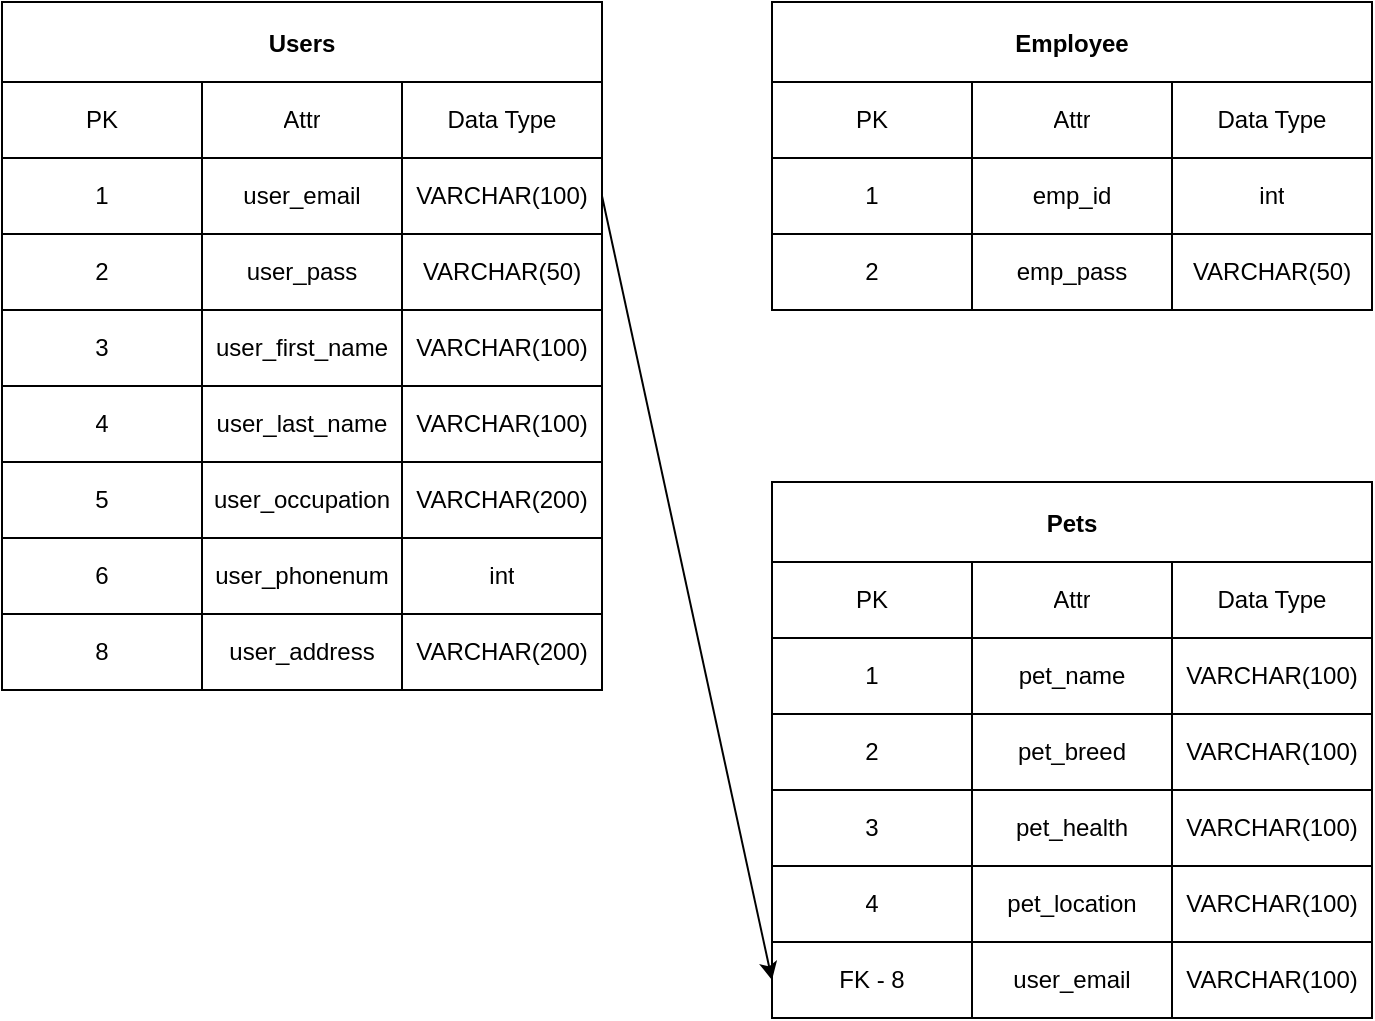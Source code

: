 <mxfile>
    <diagram id="rqhc_ehKTWUuCpzf5ikG" name="Page-1">
        <mxGraphModel dx="1249" dy="976" grid="1" gridSize="10" guides="1" tooltips="1" connect="1" arrows="1" fold="1" page="1" pageScale="1" pageWidth="850" pageHeight="1100" math="0" shadow="0">
            <root>
                <mxCell id="0"/>
                <mxCell id="1" parent="0"/>
                <mxCell id="101" value="Users" style="shape=table;startSize=40;container=1;collapsible=0;childLayout=tableLayout;fontStyle=1;align=center;fillColor=none;" parent="1" vertex="1">
                    <mxGeometry x="40" y="40" width="300" height="344" as="geometry"/>
                </mxCell>
                <mxCell id="102" value="" style="shape=tableRow;horizontal=0;startSize=0;swimlaneHead=0;swimlaneBody=0;top=0;left=0;bottom=0;right=0;collapsible=0;dropTarget=0;fillColor=none;points=[[0,0.5],[1,0.5]];portConstraint=eastwest;" parent="101" vertex="1">
                    <mxGeometry y="40" width="300" height="38" as="geometry"/>
                </mxCell>
                <mxCell id="103" value="PK" style="shape=partialRectangle;html=1;whiteSpace=wrap;connectable=0;fillColor=none;top=0;left=0;bottom=0;right=0;overflow=hidden;" parent="102" vertex="1">
                    <mxGeometry width="100" height="38" as="geometry">
                        <mxRectangle width="100" height="38" as="alternateBounds"/>
                    </mxGeometry>
                </mxCell>
                <mxCell id="104" value="Attr" style="shape=partialRectangle;html=1;whiteSpace=wrap;connectable=0;fillColor=none;top=0;left=0;bottom=0;right=0;overflow=hidden;" parent="102" vertex="1">
                    <mxGeometry x="100" width="100" height="38" as="geometry">
                        <mxRectangle width="100" height="38" as="alternateBounds"/>
                    </mxGeometry>
                </mxCell>
                <mxCell id="105" value="Data Type" style="shape=partialRectangle;html=1;whiteSpace=wrap;connectable=0;fillColor=none;top=0;left=0;bottom=0;right=0;overflow=hidden;" parent="102" vertex="1">
                    <mxGeometry x="200" width="100" height="38" as="geometry">
                        <mxRectangle width="100" height="38" as="alternateBounds"/>
                    </mxGeometry>
                </mxCell>
                <mxCell id="106" value="" style="shape=tableRow;horizontal=0;startSize=0;swimlaneHead=0;swimlaneBody=0;top=0;left=0;bottom=0;right=0;collapsible=0;dropTarget=0;fillColor=none;points=[[0,0.5],[1,0.5]];portConstraint=eastwest;" parent="101" vertex="1">
                    <mxGeometry y="78" width="300" height="38" as="geometry"/>
                </mxCell>
                <mxCell id="107" value="1" style="shape=partialRectangle;html=1;whiteSpace=wrap;connectable=0;fillColor=none;top=0;left=0;bottom=0;right=0;overflow=hidden;" parent="106" vertex="1">
                    <mxGeometry width="100" height="38" as="geometry">
                        <mxRectangle width="100" height="38" as="alternateBounds"/>
                    </mxGeometry>
                </mxCell>
                <mxCell id="108" value="user_email" style="shape=partialRectangle;html=1;whiteSpace=wrap;connectable=0;fillColor=none;top=0;left=0;bottom=0;right=0;overflow=hidden;" parent="106" vertex="1">
                    <mxGeometry x="100" width="100" height="38" as="geometry">
                        <mxRectangle width="100" height="38" as="alternateBounds"/>
                    </mxGeometry>
                </mxCell>
                <mxCell id="109" value="&lt;font style=&quot;font-size: 12px;&quot;&gt;VARCHAR(100)&lt;/font&gt;" style="shape=partialRectangle;html=1;whiteSpace=wrap;connectable=0;fillColor=none;top=0;left=0;bottom=0;right=0;overflow=hidden;" parent="106" vertex="1">
                    <mxGeometry x="200" width="100" height="38" as="geometry">
                        <mxRectangle width="100" height="38" as="alternateBounds"/>
                    </mxGeometry>
                </mxCell>
                <mxCell id="110" value="" style="shape=tableRow;horizontal=0;startSize=0;swimlaneHead=0;swimlaneBody=0;top=0;left=0;bottom=0;right=0;collapsible=0;dropTarget=0;fillColor=none;points=[[0,0.5],[1,0.5]];portConstraint=eastwest;" parent="101" vertex="1">
                    <mxGeometry y="116" width="300" height="38" as="geometry"/>
                </mxCell>
                <mxCell id="111" value="2" style="shape=partialRectangle;html=1;whiteSpace=wrap;connectable=0;fillColor=none;top=0;left=0;bottom=0;right=0;overflow=hidden;" parent="110" vertex="1">
                    <mxGeometry width="100" height="38" as="geometry">
                        <mxRectangle width="100" height="38" as="alternateBounds"/>
                    </mxGeometry>
                </mxCell>
                <mxCell id="112" value="user_pass" style="shape=partialRectangle;html=1;whiteSpace=wrap;connectable=0;fillColor=none;top=0;left=0;bottom=0;right=0;overflow=hidden;" parent="110" vertex="1">
                    <mxGeometry x="100" width="100" height="38" as="geometry">
                        <mxRectangle width="100" height="38" as="alternateBounds"/>
                    </mxGeometry>
                </mxCell>
                <mxCell id="113" value="VARCHAR(50)" style="shape=partialRectangle;html=1;whiteSpace=wrap;connectable=0;fillColor=none;top=0;left=0;bottom=0;right=0;overflow=hidden;" parent="110" vertex="1">
                    <mxGeometry x="200" width="100" height="38" as="geometry">
                        <mxRectangle width="100" height="38" as="alternateBounds"/>
                    </mxGeometry>
                </mxCell>
                <mxCell id="114" value="" style="shape=tableRow;horizontal=0;startSize=0;swimlaneHead=0;swimlaneBody=0;top=0;left=0;bottom=0;right=0;collapsible=0;dropTarget=0;fillColor=none;points=[[0,0.5],[1,0.5]];portConstraint=eastwest;" parent="101" vertex="1">
                    <mxGeometry y="154" width="300" height="38" as="geometry"/>
                </mxCell>
                <mxCell id="115" value="3" style="shape=partialRectangle;html=1;whiteSpace=wrap;connectable=0;fillColor=none;top=0;left=0;bottom=0;right=0;overflow=hidden;" parent="114" vertex="1">
                    <mxGeometry width="100" height="38" as="geometry">
                        <mxRectangle width="100" height="38" as="alternateBounds"/>
                    </mxGeometry>
                </mxCell>
                <mxCell id="116" value="user_first_name" style="shape=partialRectangle;html=1;whiteSpace=wrap;connectable=0;fillColor=none;top=0;left=0;bottom=0;right=0;overflow=hidden;" parent="114" vertex="1">
                    <mxGeometry x="100" width="100" height="38" as="geometry">
                        <mxRectangle width="100" height="38" as="alternateBounds"/>
                    </mxGeometry>
                </mxCell>
                <mxCell id="117" value="VARCHAR(100)" style="shape=partialRectangle;html=1;whiteSpace=wrap;connectable=0;fillColor=none;top=0;left=0;bottom=0;right=0;overflow=hidden;" parent="114" vertex="1">
                    <mxGeometry x="200" width="100" height="38" as="geometry">
                        <mxRectangle width="100" height="38" as="alternateBounds"/>
                    </mxGeometry>
                </mxCell>
                <mxCell id="118" value="" style="shape=tableRow;horizontal=0;startSize=0;swimlaneHead=0;swimlaneBody=0;top=0;left=0;bottom=0;right=0;collapsible=0;dropTarget=0;fillColor=none;points=[[0,0.5],[1,0.5]];portConstraint=eastwest;" parent="101" vertex="1">
                    <mxGeometry y="192" width="300" height="38" as="geometry"/>
                </mxCell>
                <mxCell id="119" value="4" style="shape=partialRectangle;html=1;whiteSpace=wrap;connectable=0;fillColor=none;top=0;left=0;bottom=0;right=0;overflow=hidden;" parent="118" vertex="1">
                    <mxGeometry width="100" height="38" as="geometry">
                        <mxRectangle width="100" height="38" as="alternateBounds"/>
                    </mxGeometry>
                </mxCell>
                <mxCell id="120" value="user_last_name" style="shape=partialRectangle;html=1;whiteSpace=wrap;connectable=0;fillColor=none;top=0;left=0;bottom=0;right=0;overflow=hidden;" parent="118" vertex="1">
                    <mxGeometry x="100" width="100" height="38" as="geometry">
                        <mxRectangle width="100" height="38" as="alternateBounds"/>
                    </mxGeometry>
                </mxCell>
                <mxCell id="121" value="VARCHAR(100)" style="shape=partialRectangle;html=1;whiteSpace=wrap;connectable=0;fillColor=none;top=0;left=0;bottom=0;right=0;overflow=hidden;" parent="118" vertex="1">
                    <mxGeometry x="200" width="100" height="38" as="geometry">
                        <mxRectangle width="100" height="38" as="alternateBounds"/>
                    </mxGeometry>
                </mxCell>
                <mxCell id="122" value="" style="shape=tableRow;horizontal=0;startSize=0;swimlaneHead=0;swimlaneBody=0;top=0;left=0;bottom=0;right=0;collapsible=0;dropTarget=0;fillColor=none;points=[[0,0.5],[1,0.5]];portConstraint=eastwest;" parent="101" vertex="1">
                    <mxGeometry y="230" width="300" height="38" as="geometry"/>
                </mxCell>
                <mxCell id="123" value="5" style="shape=partialRectangle;html=1;whiteSpace=wrap;connectable=0;fillColor=none;top=0;left=0;bottom=0;right=0;overflow=hidden;" parent="122" vertex="1">
                    <mxGeometry width="100" height="38" as="geometry">
                        <mxRectangle width="100" height="38" as="alternateBounds"/>
                    </mxGeometry>
                </mxCell>
                <mxCell id="124" value="user_occupation" style="shape=partialRectangle;html=1;whiteSpace=wrap;connectable=0;fillColor=none;top=0;left=0;bottom=0;right=0;overflow=hidden;" parent="122" vertex="1">
                    <mxGeometry x="100" width="100" height="38" as="geometry">
                        <mxRectangle width="100" height="38" as="alternateBounds"/>
                    </mxGeometry>
                </mxCell>
                <mxCell id="125" value="VARCHAR(200)" style="shape=partialRectangle;html=1;whiteSpace=wrap;connectable=0;fillColor=none;top=0;left=0;bottom=0;right=0;overflow=hidden;" parent="122" vertex="1">
                    <mxGeometry x="200" width="100" height="38" as="geometry">
                        <mxRectangle width="100" height="38" as="alternateBounds"/>
                    </mxGeometry>
                </mxCell>
                <mxCell id="126" value="" style="shape=tableRow;horizontal=0;startSize=0;swimlaneHead=0;swimlaneBody=0;top=0;left=0;bottom=0;right=0;collapsible=0;dropTarget=0;fillColor=none;points=[[0,0.5],[1,0.5]];portConstraint=eastwest;" parent="101" vertex="1">
                    <mxGeometry y="268" width="300" height="38" as="geometry"/>
                </mxCell>
                <mxCell id="127" value="6" style="shape=partialRectangle;html=1;whiteSpace=wrap;connectable=0;fillColor=none;top=0;left=0;bottom=0;right=0;overflow=hidden;" parent="126" vertex="1">
                    <mxGeometry width="100" height="38" as="geometry">
                        <mxRectangle width="100" height="38" as="alternateBounds"/>
                    </mxGeometry>
                </mxCell>
                <mxCell id="128" value="user_phonenum" style="shape=partialRectangle;html=1;whiteSpace=wrap;connectable=0;fillColor=none;top=0;left=0;bottom=0;right=0;overflow=hidden;" parent="126" vertex="1">
                    <mxGeometry x="100" width="100" height="38" as="geometry">
                        <mxRectangle width="100" height="38" as="alternateBounds"/>
                    </mxGeometry>
                </mxCell>
                <mxCell id="129" value="int" style="shape=partialRectangle;html=1;whiteSpace=wrap;connectable=0;fillColor=none;top=0;left=0;bottom=0;right=0;overflow=hidden;" parent="126" vertex="1">
                    <mxGeometry x="200" width="100" height="38" as="geometry">
                        <mxRectangle width="100" height="38" as="alternateBounds"/>
                    </mxGeometry>
                </mxCell>
                <mxCell id="130" value="" style="shape=tableRow;horizontal=0;startSize=0;swimlaneHead=0;swimlaneBody=0;top=0;left=0;bottom=0;right=0;collapsible=0;dropTarget=0;fillColor=none;points=[[0,0.5],[1,0.5]];portConstraint=eastwest;" parent="101" vertex="1">
                    <mxGeometry y="306" width="300" height="38" as="geometry"/>
                </mxCell>
                <mxCell id="131" value="8" style="shape=partialRectangle;html=1;whiteSpace=wrap;connectable=0;fillColor=none;top=0;left=0;bottom=0;right=0;overflow=hidden;" parent="130" vertex="1">
                    <mxGeometry width="100" height="38" as="geometry">
                        <mxRectangle width="100" height="38" as="alternateBounds"/>
                    </mxGeometry>
                </mxCell>
                <mxCell id="132" value="user_address" style="shape=partialRectangle;html=1;whiteSpace=wrap;connectable=0;fillColor=none;top=0;left=0;bottom=0;right=0;overflow=hidden;" parent="130" vertex="1">
                    <mxGeometry x="100" width="100" height="38" as="geometry">
                        <mxRectangle width="100" height="38" as="alternateBounds"/>
                    </mxGeometry>
                </mxCell>
                <mxCell id="133" value="VARCHAR(200)" style="shape=partialRectangle;html=1;whiteSpace=wrap;connectable=0;fillColor=none;top=0;left=0;bottom=0;right=0;overflow=hidden;" parent="130" vertex="1">
                    <mxGeometry x="200" width="100" height="38" as="geometry">
                        <mxRectangle width="100" height="38" as="alternateBounds"/>
                    </mxGeometry>
                </mxCell>
                <mxCell id="170" value="Employee" style="shape=table;startSize=40;container=1;collapsible=0;childLayout=tableLayout;fontStyle=1;align=center;fillColor=none;" parent="1" vertex="1">
                    <mxGeometry x="425" y="40" width="300" height="154" as="geometry"/>
                </mxCell>
                <mxCell id="171" value="" style="shape=tableRow;horizontal=0;startSize=0;swimlaneHead=0;swimlaneBody=0;top=0;left=0;bottom=0;right=0;collapsible=0;dropTarget=0;fillColor=none;points=[[0,0.5],[1,0.5]];portConstraint=eastwest;" parent="170" vertex="1">
                    <mxGeometry y="40" width="300" height="38" as="geometry"/>
                </mxCell>
                <mxCell id="172" value="PK" style="shape=partialRectangle;html=1;whiteSpace=wrap;connectable=0;fillColor=none;top=0;left=0;bottom=0;right=0;overflow=hidden;" parent="171" vertex="1">
                    <mxGeometry width="100" height="38" as="geometry">
                        <mxRectangle width="100" height="38" as="alternateBounds"/>
                    </mxGeometry>
                </mxCell>
                <mxCell id="173" value="Attr" style="shape=partialRectangle;html=1;whiteSpace=wrap;connectable=0;fillColor=none;top=0;left=0;bottom=0;right=0;overflow=hidden;" parent="171" vertex="1">
                    <mxGeometry x="100" width="100" height="38" as="geometry">
                        <mxRectangle width="100" height="38" as="alternateBounds"/>
                    </mxGeometry>
                </mxCell>
                <mxCell id="174" value="Data Type" style="shape=partialRectangle;html=1;whiteSpace=wrap;connectable=0;fillColor=none;top=0;left=0;bottom=0;right=0;overflow=hidden;" parent="171" vertex="1">
                    <mxGeometry x="200" width="100" height="38" as="geometry">
                        <mxRectangle width="100" height="38" as="alternateBounds"/>
                    </mxGeometry>
                </mxCell>
                <mxCell id="175" value="" style="shape=tableRow;horizontal=0;startSize=0;swimlaneHead=0;swimlaneBody=0;top=0;left=0;bottom=0;right=0;collapsible=0;dropTarget=0;fillColor=none;points=[[0,0.5],[1,0.5]];portConstraint=eastwest;" parent="170" vertex="1">
                    <mxGeometry y="78" width="300" height="38" as="geometry"/>
                </mxCell>
                <mxCell id="176" value="1" style="shape=partialRectangle;html=1;whiteSpace=wrap;connectable=0;fillColor=none;top=0;left=0;bottom=0;right=0;overflow=hidden;" parent="175" vertex="1">
                    <mxGeometry width="100" height="38" as="geometry">
                        <mxRectangle width="100" height="38" as="alternateBounds"/>
                    </mxGeometry>
                </mxCell>
                <mxCell id="177" value="emp_id" style="shape=partialRectangle;html=1;whiteSpace=wrap;connectable=0;fillColor=none;top=0;left=0;bottom=0;right=0;overflow=hidden;" parent="175" vertex="1">
                    <mxGeometry x="100" width="100" height="38" as="geometry">
                        <mxRectangle width="100" height="38" as="alternateBounds"/>
                    </mxGeometry>
                </mxCell>
                <mxCell id="178" value="int" style="shape=partialRectangle;html=1;whiteSpace=wrap;connectable=0;fillColor=none;top=0;left=0;bottom=0;right=0;overflow=hidden;" parent="175" vertex="1">
                    <mxGeometry x="200" width="100" height="38" as="geometry">
                        <mxRectangle width="100" height="38" as="alternateBounds"/>
                    </mxGeometry>
                </mxCell>
                <mxCell id="179" value="" style="shape=tableRow;horizontal=0;startSize=0;swimlaneHead=0;swimlaneBody=0;top=0;left=0;bottom=0;right=0;collapsible=0;dropTarget=0;fillColor=none;points=[[0,0.5],[1,0.5]];portConstraint=eastwest;" parent="170" vertex="1">
                    <mxGeometry y="116" width="300" height="38" as="geometry"/>
                </mxCell>
                <mxCell id="180" value="2" style="shape=partialRectangle;html=1;whiteSpace=wrap;connectable=0;fillColor=none;top=0;left=0;bottom=0;right=0;overflow=hidden;" parent="179" vertex="1">
                    <mxGeometry width="100" height="38" as="geometry">
                        <mxRectangle width="100" height="38" as="alternateBounds"/>
                    </mxGeometry>
                </mxCell>
                <mxCell id="181" value="emp_pass" style="shape=partialRectangle;html=1;whiteSpace=wrap;connectable=0;fillColor=none;top=0;left=0;bottom=0;right=0;overflow=hidden;" parent="179" vertex="1">
                    <mxGeometry x="100" width="100" height="38" as="geometry">
                        <mxRectangle width="100" height="38" as="alternateBounds"/>
                    </mxGeometry>
                </mxCell>
                <mxCell id="182" value="VARCHAR(50)" style="shape=partialRectangle;html=1;whiteSpace=wrap;connectable=0;fillColor=none;top=0;left=0;bottom=0;right=0;overflow=hidden;" parent="179" vertex="1">
                    <mxGeometry x="200" width="100" height="38" as="geometry">
                        <mxRectangle width="100" height="38" as="alternateBounds"/>
                    </mxGeometry>
                </mxCell>
                <mxCell id="211" value="Pets" style="shape=table;startSize=40;container=1;collapsible=0;childLayout=tableLayout;fontStyle=1;align=center;fillColor=none;" parent="1" vertex="1">
                    <mxGeometry x="425" y="280" width="300" height="268" as="geometry"/>
                </mxCell>
                <mxCell id="212" value="" style="shape=tableRow;horizontal=0;startSize=0;swimlaneHead=0;swimlaneBody=0;top=0;left=0;bottom=0;right=0;collapsible=0;dropTarget=0;fillColor=none;points=[[0,0.5],[1,0.5]];portConstraint=eastwest;" parent="211" vertex="1">
                    <mxGeometry y="40" width="300" height="38" as="geometry"/>
                </mxCell>
                <mxCell id="213" value="PK" style="shape=partialRectangle;html=1;whiteSpace=wrap;connectable=0;fillColor=none;top=0;left=0;bottom=0;right=0;overflow=hidden;" parent="212" vertex="1">
                    <mxGeometry width="100" height="38" as="geometry">
                        <mxRectangle width="100" height="38" as="alternateBounds"/>
                    </mxGeometry>
                </mxCell>
                <mxCell id="214" value="Attr" style="shape=partialRectangle;html=1;whiteSpace=wrap;connectable=0;fillColor=none;top=0;left=0;bottom=0;right=0;overflow=hidden;" parent="212" vertex="1">
                    <mxGeometry x="100" width="100" height="38" as="geometry">
                        <mxRectangle width="100" height="38" as="alternateBounds"/>
                    </mxGeometry>
                </mxCell>
                <mxCell id="215" value="Data Type" style="shape=partialRectangle;html=1;whiteSpace=wrap;connectable=0;fillColor=none;top=0;left=0;bottom=0;right=0;overflow=hidden;" parent="212" vertex="1">
                    <mxGeometry x="200" width="100" height="38" as="geometry">
                        <mxRectangle width="100" height="38" as="alternateBounds"/>
                    </mxGeometry>
                </mxCell>
                <mxCell id="216" value="" style="shape=tableRow;horizontal=0;startSize=0;swimlaneHead=0;swimlaneBody=0;top=0;left=0;bottom=0;right=0;collapsible=0;dropTarget=0;fillColor=none;points=[[0,0.5],[1,0.5]];portConstraint=eastwest;" parent="211" vertex="1">
                    <mxGeometry y="78" width="300" height="38" as="geometry"/>
                </mxCell>
                <mxCell id="217" value="1" style="shape=partialRectangle;html=1;whiteSpace=wrap;connectable=0;fillColor=none;top=0;left=0;bottom=0;right=0;overflow=hidden;" parent="216" vertex="1">
                    <mxGeometry width="100" height="38" as="geometry">
                        <mxRectangle width="100" height="38" as="alternateBounds"/>
                    </mxGeometry>
                </mxCell>
                <mxCell id="218" value="pet_name" style="shape=partialRectangle;html=1;whiteSpace=wrap;connectable=0;fillColor=none;top=0;left=0;bottom=0;right=0;overflow=hidden;" parent="216" vertex="1">
                    <mxGeometry x="100" width="100" height="38" as="geometry">
                        <mxRectangle width="100" height="38" as="alternateBounds"/>
                    </mxGeometry>
                </mxCell>
                <mxCell id="219" value="&lt;font style=&quot;font-size: 12px;&quot;&gt;VARCHAR(100)&lt;/font&gt;" style="shape=partialRectangle;html=1;whiteSpace=wrap;connectable=0;fillColor=none;top=0;left=0;bottom=0;right=0;overflow=hidden;" parent="216" vertex="1">
                    <mxGeometry x="200" width="100" height="38" as="geometry">
                        <mxRectangle width="100" height="38" as="alternateBounds"/>
                    </mxGeometry>
                </mxCell>
                <mxCell id="220" value="" style="shape=tableRow;horizontal=0;startSize=0;swimlaneHead=0;swimlaneBody=0;top=0;left=0;bottom=0;right=0;collapsible=0;dropTarget=0;fillColor=none;points=[[0,0.5],[1,0.5]];portConstraint=eastwest;" parent="211" vertex="1">
                    <mxGeometry y="116" width="300" height="38" as="geometry"/>
                </mxCell>
                <mxCell id="221" value="2" style="shape=partialRectangle;html=1;whiteSpace=wrap;connectable=0;fillColor=none;top=0;left=0;bottom=0;right=0;overflow=hidden;" parent="220" vertex="1">
                    <mxGeometry width="100" height="38" as="geometry">
                        <mxRectangle width="100" height="38" as="alternateBounds"/>
                    </mxGeometry>
                </mxCell>
                <mxCell id="222" value="pet_breed" style="shape=partialRectangle;html=1;whiteSpace=wrap;connectable=0;fillColor=none;top=0;left=0;bottom=0;right=0;overflow=hidden;" parent="220" vertex="1">
                    <mxGeometry x="100" width="100" height="38" as="geometry">
                        <mxRectangle width="100" height="38" as="alternateBounds"/>
                    </mxGeometry>
                </mxCell>
                <mxCell id="223" value="VARCHAR(100)" style="shape=partialRectangle;html=1;whiteSpace=wrap;connectable=0;fillColor=none;top=0;left=0;bottom=0;right=0;overflow=hidden;" parent="220" vertex="1">
                    <mxGeometry x="200" width="100" height="38" as="geometry">
                        <mxRectangle width="100" height="38" as="alternateBounds"/>
                    </mxGeometry>
                </mxCell>
                <mxCell id="224" value="" style="shape=tableRow;horizontal=0;startSize=0;swimlaneHead=0;swimlaneBody=0;top=0;left=0;bottom=0;right=0;collapsible=0;dropTarget=0;fillColor=none;points=[[0,0.5],[1,0.5]];portConstraint=eastwest;" parent="211" vertex="1">
                    <mxGeometry y="154" width="300" height="38" as="geometry"/>
                </mxCell>
                <mxCell id="225" value="3" style="shape=partialRectangle;html=1;whiteSpace=wrap;connectable=0;fillColor=none;top=0;left=0;bottom=0;right=0;overflow=hidden;" parent="224" vertex="1">
                    <mxGeometry width="100" height="38" as="geometry">
                        <mxRectangle width="100" height="38" as="alternateBounds"/>
                    </mxGeometry>
                </mxCell>
                <mxCell id="226" value="pet_health" style="shape=partialRectangle;html=1;whiteSpace=wrap;connectable=0;fillColor=none;top=0;left=0;bottom=0;right=0;overflow=hidden;" parent="224" vertex="1">
                    <mxGeometry x="100" width="100" height="38" as="geometry">
                        <mxRectangle width="100" height="38" as="alternateBounds"/>
                    </mxGeometry>
                </mxCell>
                <mxCell id="227" value="VARCHAR(100)" style="shape=partialRectangle;html=1;whiteSpace=wrap;connectable=0;fillColor=none;top=0;left=0;bottom=0;right=0;overflow=hidden;" parent="224" vertex="1">
                    <mxGeometry x="200" width="100" height="38" as="geometry">
                        <mxRectangle width="100" height="38" as="alternateBounds"/>
                    </mxGeometry>
                </mxCell>
                <mxCell id="228" value="" style="shape=tableRow;horizontal=0;startSize=0;swimlaneHead=0;swimlaneBody=0;top=0;left=0;bottom=0;right=0;collapsible=0;dropTarget=0;fillColor=none;points=[[0,0.5],[1,0.5]];portConstraint=eastwest;" parent="211" vertex="1">
                    <mxGeometry y="192" width="300" height="38" as="geometry"/>
                </mxCell>
                <mxCell id="229" value="4" style="shape=partialRectangle;html=1;whiteSpace=wrap;connectable=0;fillColor=none;top=0;left=0;bottom=0;right=0;overflow=hidden;" parent="228" vertex="1">
                    <mxGeometry width="100" height="38" as="geometry">
                        <mxRectangle width="100" height="38" as="alternateBounds"/>
                    </mxGeometry>
                </mxCell>
                <mxCell id="230" value="pet_location" style="shape=partialRectangle;html=1;whiteSpace=wrap;connectable=0;fillColor=none;top=0;left=0;bottom=0;right=0;overflow=hidden;" parent="228" vertex="1">
                    <mxGeometry x="100" width="100" height="38" as="geometry">
                        <mxRectangle width="100" height="38" as="alternateBounds"/>
                    </mxGeometry>
                </mxCell>
                <mxCell id="231" value="VARCHAR(100)" style="shape=partialRectangle;html=1;whiteSpace=wrap;connectable=0;fillColor=none;top=0;left=0;bottom=0;right=0;overflow=hidden;" parent="228" vertex="1">
                    <mxGeometry x="200" width="100" height="38" as="geometry">
                        <mxRectangle width="100" height="38" as="alternateBounds"/>
                    </mxGeometry>
                </mxCell>
                <mxCell id="232" value="" style="shape=tableRow;horizontal=0;startSize=0;swimlaneHead=0;swimlaneBody=0;top=0;left=0;bottom=0;right=0;collapsible=0;dropTarget=0;fillColor=none;points=[[0,0.5],[1,0.5]];portConstraint=eastwest;" parent="211" vertex="1">
                    <mxGeometry y="230" width="300" height="38" as="geometry"/>
                </mxCell>
                <mxCell id="233" value="FK - 8" style="shape=partialRectangle;html=1;whiteSpace=wrap;connectable=0;fillColor=none;top=0;left=0;bottom=0;right=0;overflow=hidden;" parent="232" vertex="1">
                    <mxGeometry width="100" height="38" as="geometry">
                        <mxRectangle width="100" height="38" as="alternateBounds"/>
                    </mxGeometry>
                </mxCell>
                <mxCell id="234" value="user_email" style="shape=partialRectangle;html=1;whiteSpace=wrap;connectable=0;fillColor=none;top=0;left=0;bottom=0;right=0;overflow=hidden;" parent="232" vertex="1">
                    <mxGeometry x="100" width="100" height="38" as="geometry">
                        <mxRectangle width="100" height="38" as="alternateBounds"/>
                    </mxGeometry>
                </mxCell>
                <mxCell id="235" value="VARCHAR(100)" style="shape=partialRectangle;html=1;whiteSpace=wrap;connectable=0;fillColor=none;top=0;left=0;bottom=0;right=0;overflow=hidden;" parent="232" vertex="1">
                    <mxGeometry x="200" width="100" height="38" as="geometry">
                        <mxRectangle width="100" height="38" as="alternateBounds"/>
                    </mxGeometry>
                </mxCell>
                <mxCell id="248" style="edgeStyle=none;html=1;exitX=1;exitY=0.5;exitDx=0;exitDy=0;entryX=0;entryY=0.5;entryDx=0;entryDy=0;" edge="1" parent="1" source="106" target="232">
                    <mxGeometry relative="1" as="geometry"/>
                </mxCell>
            </root>
        </mxGraphModel>
    </diagram>
</mxfile>
